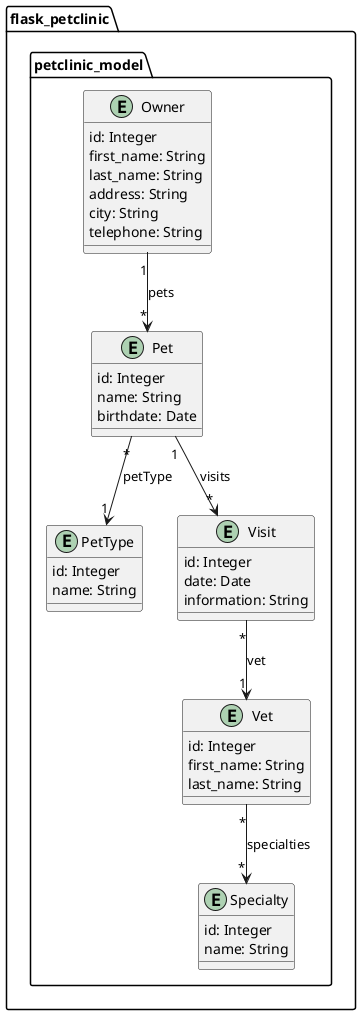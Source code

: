 @startuml
' left to right direction

package flask_petclinic {

   package petclinic_model {

        entity Owner {
            id: Integer
            first_name: String
            last_name: String
            address: String
            city: String
            telephone: String
        }

        entity Pet {
            id: Integer
            name: String
            birthdate: Date
        }

        entity PetType {
            id: Integer
            name: String
        }

        entity Visit {
            id: Integer
            date: Date
            information: String
        }

        entity Vet {
            id: Integer
            first_name: String
            last_name: String
        }

        entity Specialty {
            id: Integer
            name: String
        }

        Owner "1" --> "*"  Pet: pets
        Pet "*" --> "1" PetType: petType
        Pet "1" --> "*" Visit: visits
        Visit "*" --> "1" Vet: vet
        Vet "*" --> "*" Specialty: specialties
    }

}

@enduml
